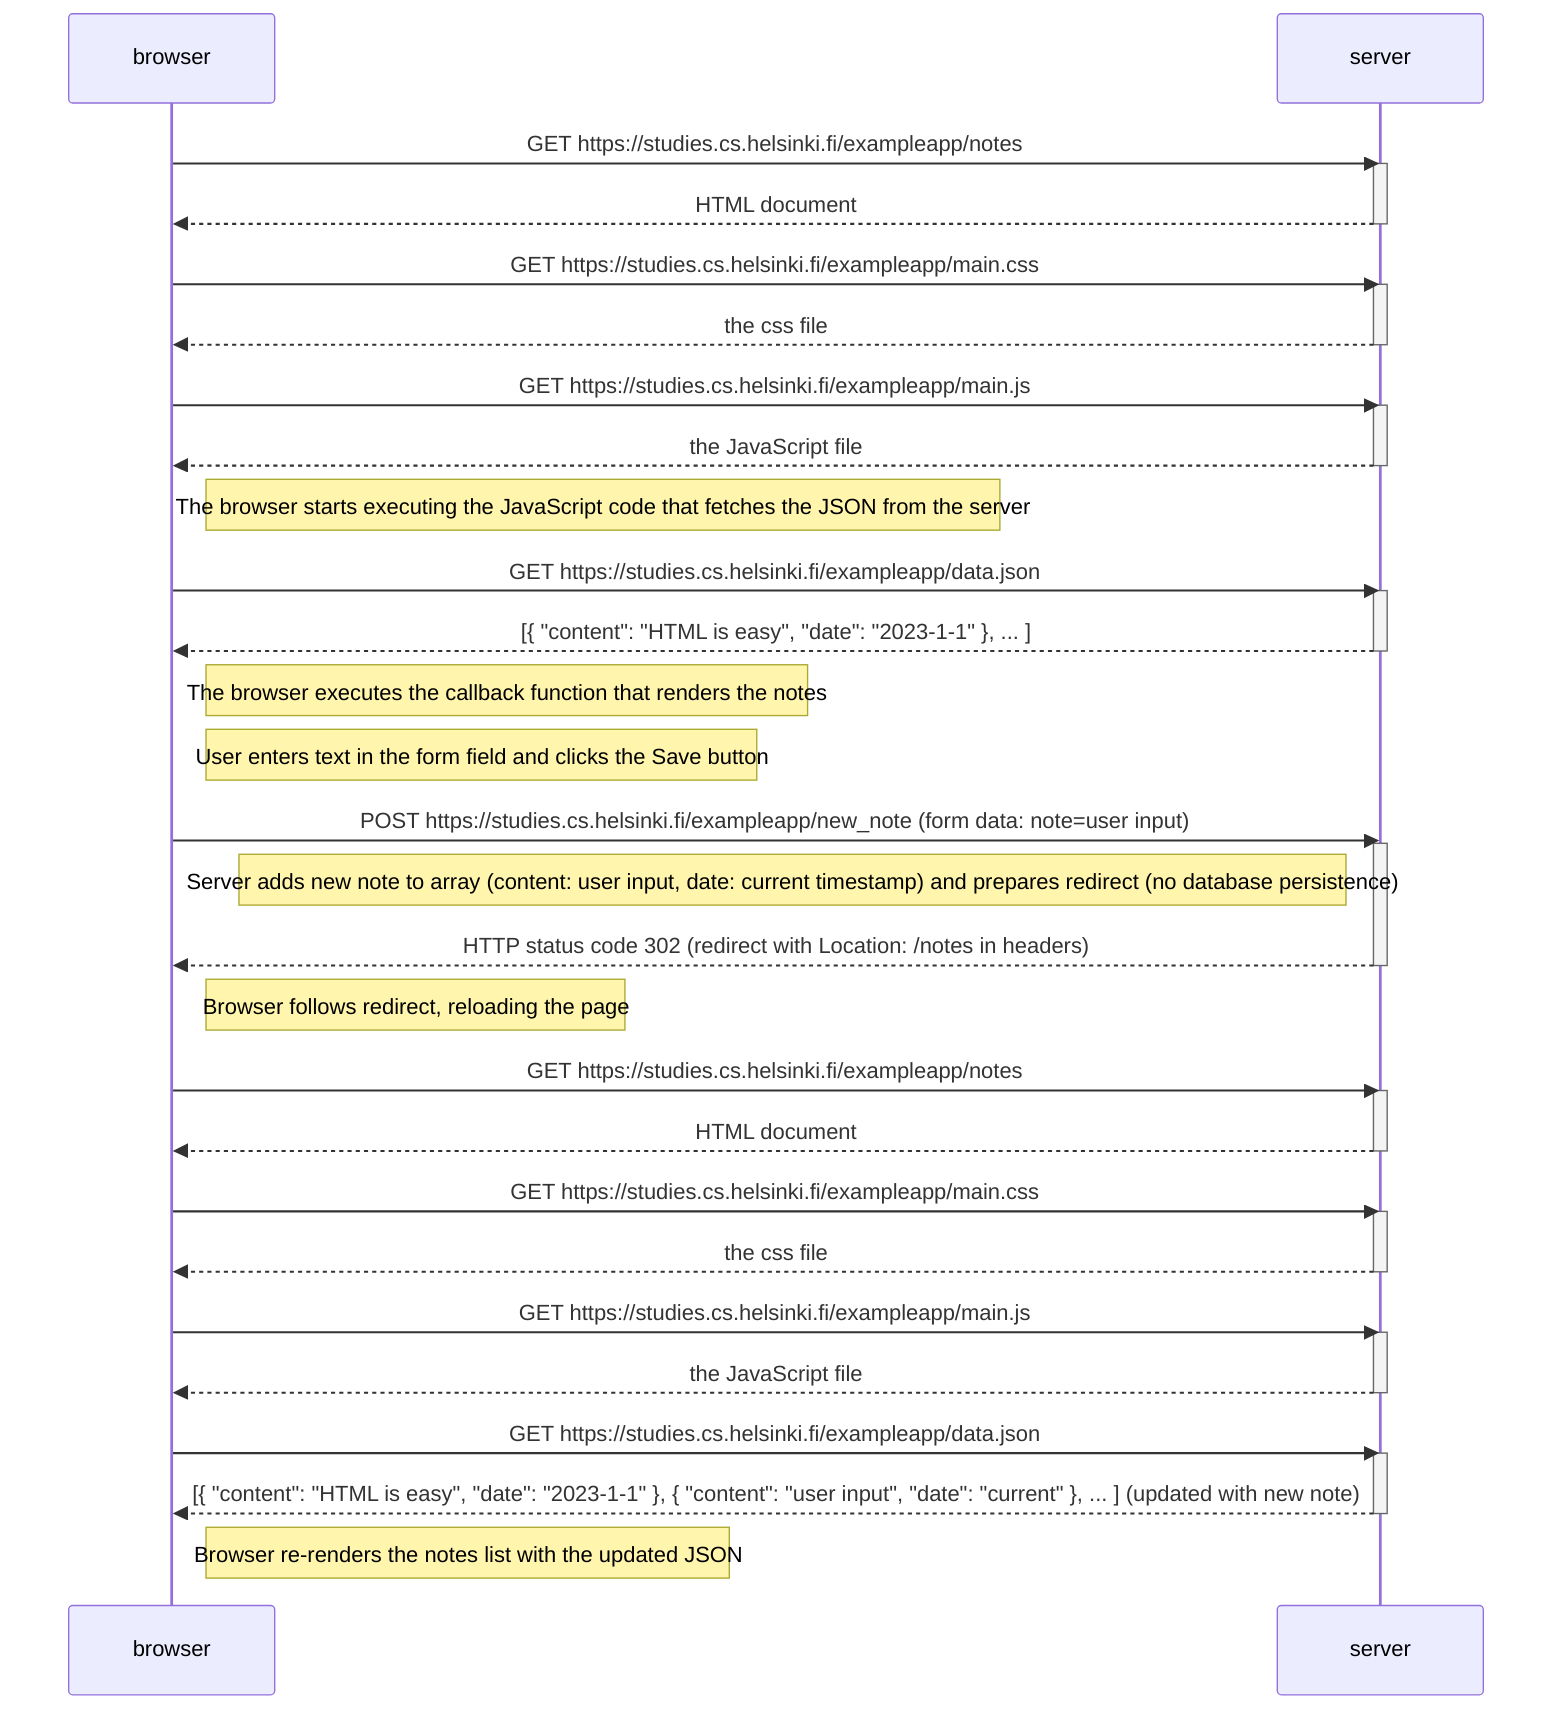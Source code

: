 sequenceDiagram
  participant browser
  participant server

  browser->>server: GET https://studies.cs.helsinki.fi/exampleapp/notes
  activate server
  server-->>browser: HTML document
  deactivate server

  browser->>server: GET https://studies.cs.helsinki.fi/exampleapp/main.css
  activate server
  server-->>browser: the css file
  deactivate server

  browser->>server: GET https://studies.cs.helsinki.fi/exampleapp/main.js
  activate server
  server-->>browser: the JavaScript file
  deactivate server

  Note right of browser: The browser starts executing the JavaScript code that fetches the JSON from the server

  browser->>server: GET https://studies.cs.helsinki.fi/exampleapp/data.json
  activate server
  server-->>browser: [{ "content": "HTML is easy", "date": "2023-1-1" }, ... ]
  deactivate server

  Note right of browser: The browser executes the callback function that renders the notes

  Note right of browser: User enters text in the form field and clicks the Save button

  browser->>server: POST https://studies.cs.helsinki.fi/exampleapp/new_note (form data: note=user input)
  activate server
  Note left of server: Server adds new note to array (content: user input, date: current timestamp) and prepares redirect (no database persistence)
  server-->>browser: HTTP status code 302 (redirect with Location: /notes in headers)
  deactivate server

  Note right of browser: Browser follows redirect, reloading the page

  browser->>server: GET https://studies.cs.helsinki.fi/exampleapp/notes
  activate server
  server-->>browser: HTML document
  deactivate server

  browser->>server: GET https://studies.cs.helsinki.fi/exampleapp/main.css
  activate server
  server-->>browser: the css file
  deactivate server

  browser->>server: GET https://studies.cs.helsinki.fi/exampleapp/main.js
  activate server
  server-->>browser: the JavaScript file
  deactivate server

  browser->>server: GET https://studies.cs.helsinki.fi/exampleapp/data.json
  activate server
  server-->>browser: [{ "content": "HTML is easy", "date": "2023-1-1" }, { "content": "user input", "date": "current" }, ... ] (updated with new note)
  deactivate server

  Note right of browser: Browser re-renders the notes list with the updated JSON